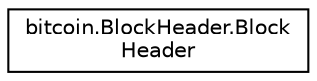 digraph "Graphical Class Hierarchy"
{
  edge [fontname="Helvetica",fontsize="10",labelfontname="Helvetica",labelfontsize="10"];
  node [fontname="Helvetica",fontsize="10",shape=record];
  rankdir="LR";
  Node1 [label="bitcoin.BlockHeader.Block\lHeader",height=0.2,width=0.4,color="black", fillcolor="white", style="filled",URL="$classbitcoin_1_1BlockHeader_1_1BlockHeader.html"];
}
